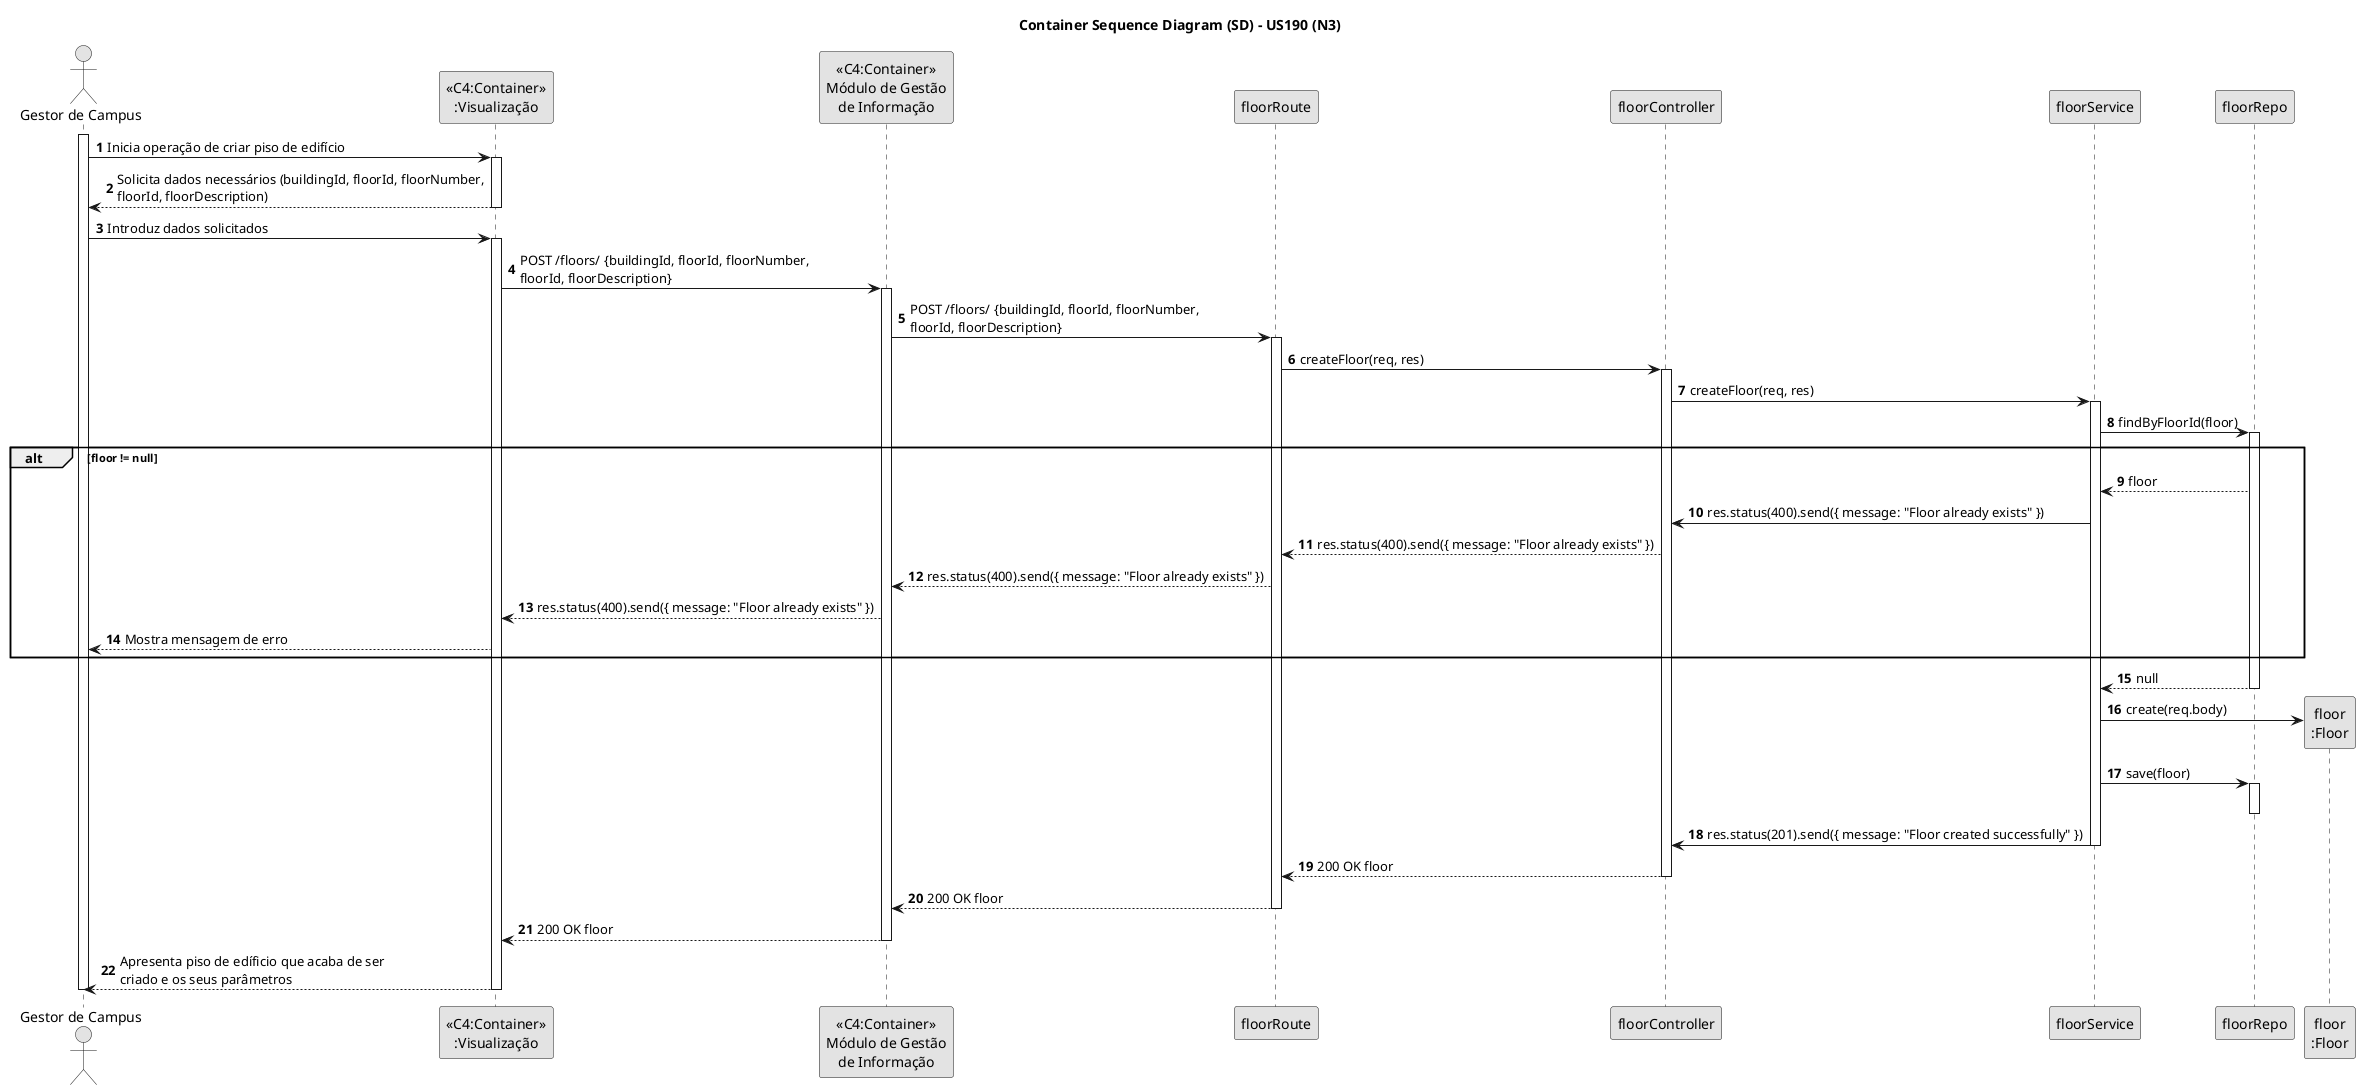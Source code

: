 @startuml
skinparam monochrome true
skinparam packageStyle rectangle
skinparam shadowing false

title Container Sequence Diagram (SD) - US190 (N3)

autonumber

actor "Gestor de Campus"

activate "Gestor de Campus"
"Gestor de Campus" -> "<<C4:Container>>\n:Visualização": Inicia operação de criar piso de edifício
activate "<<C4:Container>>\n:Visualização"
"<<C4:Container>>\n:Visualização" --> "Gestor de Campus": Solicita dados necessários (buildingId, floorId, floorNumber,\nfloorId, floorDescription)
deactivate "<<C4:Container>>\n:Visualização"

"Gestor de Campus" -> "<<C4:Container>>\n:Visualização": Introduz dados solicitados
activate "<<C4:Container>>\n:Visualização"
"<<C4:Container>>\n:Visualização" -> "<<C4:Container>>\nMódulo de Gestão\nde Informação": POST /floors/ {buildingId, floorId, floorNumber,\nfloorId, floorDescription}

activate "<<C4:Container>>\nMódulo de Gestão\nde Informação"
"<<C4:Container>>\nMódulo de Gestão\nde Informação" -> floorRoute: POST /floors/ {buildingId, floorId, floorNumber,\nfloorId, floorDescription}
activate floorRoute
floorRoute -> floorController: createFloor(req, res)
activate floorController
floorController -> floorService: createFloor(req, res)
activate floorService
floorService -> floorRepo: findByFloorId(floor)
activate floorRepo
alt floor != null
floorRepo --> floorService: floor
floorService -> floorController: res.status(400).send({ message: "Floor already exists" })
floorController --> floorRoute: res.status(400).send({ message: "Floor already exists" })
floorRoute --> "<<C4:Container>>\nMódulo de Gestão\nde Informação": res.status(400).send({ message: "Floor already exists" })
"<<C4:Container>>\nMódulo de Gestão\nde Informação" --> "<<C4:Container>>\n:Visualização": res.status(400).send({ message: "Floor already exists" })
"<<C4:Container>>\n:Visualização" --> "Gestor de Campus": Mostra mensagem de erro

end
floorRepo --> floorService: null
deactivate floorRepo
floorService -> "floor\n:Floor"**: create(req.body)
floorService -> floorRepo: save(floor)
activate floorRepo
deactivate floorRepo
floorService -> floorController: res.status(201).send({ message: "Floor created successfully" })
deactivate floorService
floorController --> floorRoute : 200 OK floor
deactivate floorController
floorRoute --> "<<C4:Container>>\nMódulo de Gestão\nde Informação" : 200 OK floor
deactivate floorRoute
"<<C4:Container>>\nMódulo de Gestão\nde Informação" --> "<<C4:Container>>\n:Visualização": 200 OK floor
deactivate "<<C4:Container>>\nMódulo de Gestão\nde Informação"
"Gestor de Campus" <-- "<<C4:Container>>\n:Visualização": Apresenta piso de edíficio que acaba de ser\ncriado e os seus parâmetros
deactivate "<<C4:Container>>\n:Visualização"
deactivate "Gestor de Campus"


@enduml